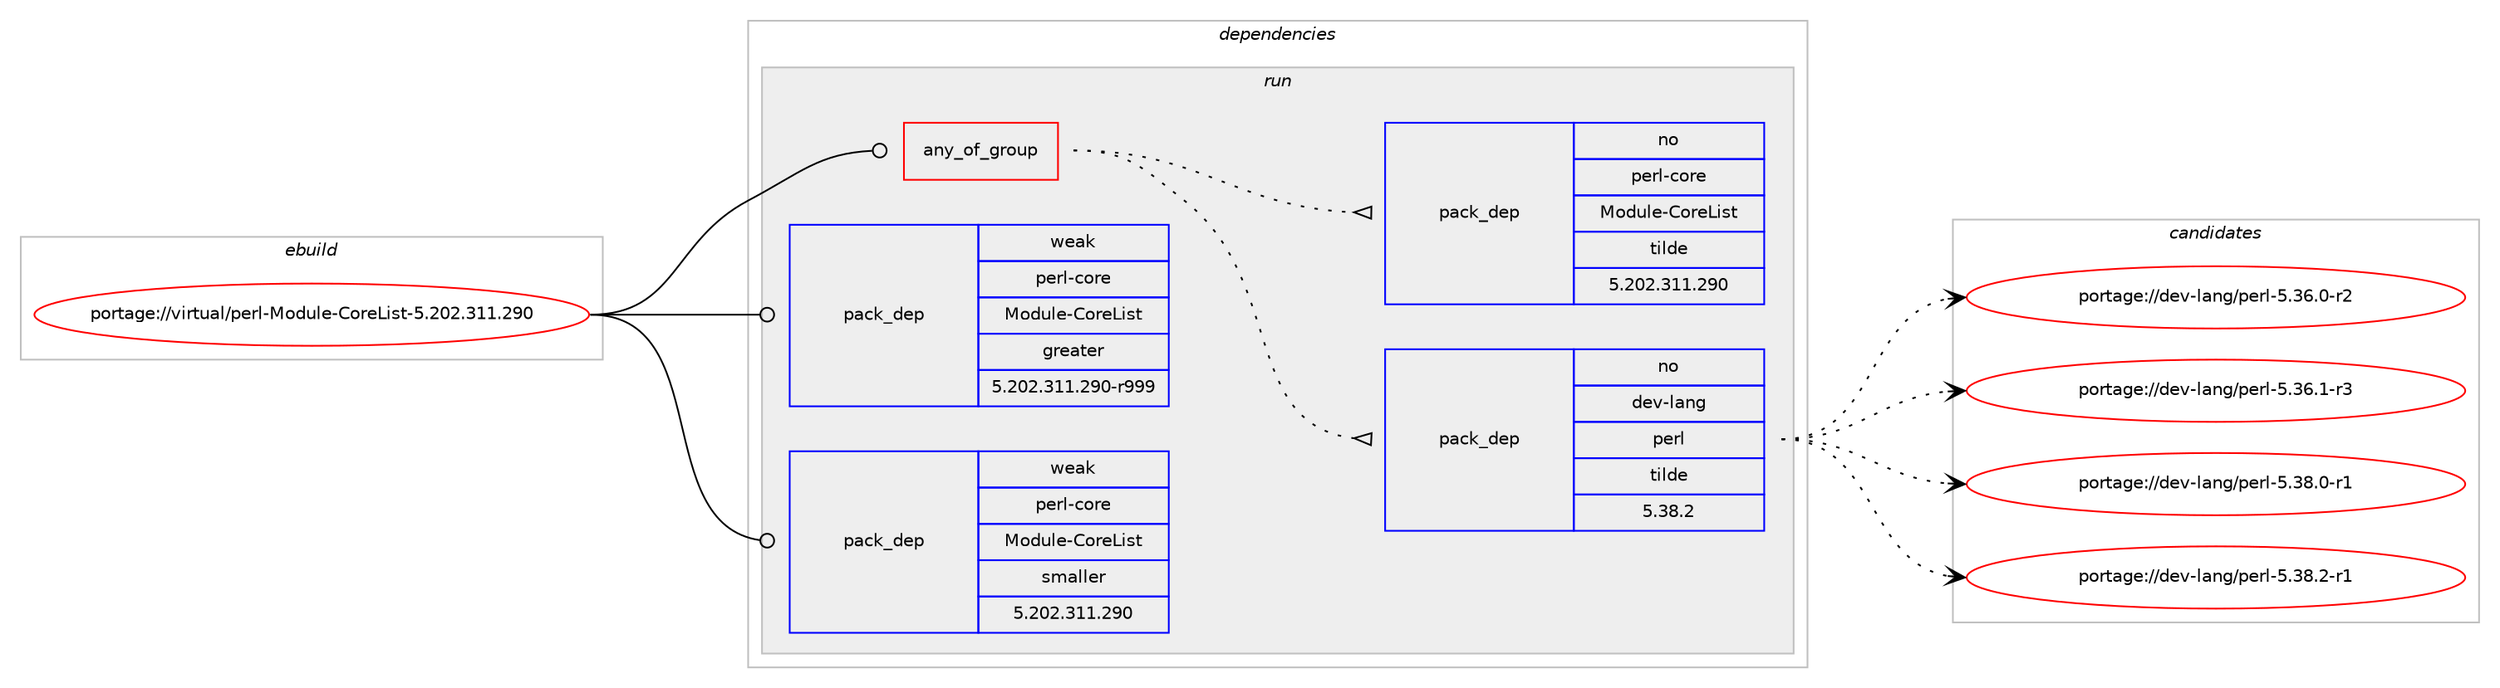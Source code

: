 digraph prolog {

# *************
# Graph options
# *************

newrank=true;
concentrate=true;
compound=true;
graph [rankdir=LR,fontname=Helvetica,fontsize=10,ranksep=1.5];#, ranksep=2.5, nodesep=0.2];
edge  [arrowhead=vee];
node  [fontname=Helvetica,fontsize=10];

# **********
# The ebuild
# **********

subgraph cluster_leftcol {
color=gray;
rank=same;
label=<<i>ebuild</i>>;
id [label="portage://virtual/perl-Module-CoreList-5.202.311.290", color=red, width=4, href="../virtual/perl-Module-CoreList-5.202.311.290.svg"];
}

# ****************
# The dependencies
# ****************

subgraph cluster_midcol {
color=gray;
label=<<i>dependencies</i>>;
subgraph cluster_compile {
fillcolor="#eeeeee";
style=filled;
label=<<i>compile</i>>;
}
subgraph cluster_compileandrun {
fillcolor="#eeeeee";
style=filled;
label=<<i>compile and run</i>>;
}
subgraph cluster_run {
fillcolor="#eeeeee";
style=filled;
label=<<i>run</i>>;
subgraph any224 {
dependency22432 [label=<<TABLE BORDER="0" CELLBORDER="1" CELLSPACING="0" CELLPADDING="4"><TR><TD CELLPADDING="10">any_of_group</TD></TR></TABLE>>, shape=none, color=red];subgraph pack7054 {
dependency22433 [label=<<TABLE BORDER="0" CELLBORDER="1" CELLSPACING="0" CELLPADDING="4" WIDTH="220"><TR><TD ROWSPAN="6" CELLPADDING="30">pack_dep</TD></TR><TR><TD WIDTH="110">no</TD></TR><TR><TD>dev-lang</TD></TR><TR><TD>perl</TD></TR><TR><TD>tilde</TD></TR><TR><TD>5.38.2</TD></TR></TABLE>>, shape=none, color=blue];
}
dependency22432:e -> dependency22433:w [weight=20,style="dotted",arrowhead="oinv"];
subgraph pack7055 {
dependency22434 [label=<<TABLE BORDER="0" CELLBORDER="1" CELLSPACING="0" CELLPADDING="4" WIDTH="220"><TR><TD ROWSPAN="6" CELLPADDING="30">pack_dep</TD></TR><TR><TD WIDTH="110">no</TD></TR><TR><TD>perl-core</TD></TR><TR><TD>Module-CoreList</TD></TR><TR><TD>tilde</TD></TR><TR><TD>5.202.311.290</TD></TR></TABLE>>, shape=none, color=blue];
}
dependency22432:e -> dependency22434:w [weight=20,style="dotted",arrowhead="oinv"];
}
id:e -> dependency22432:w [weight=20,style="solid",arrowhead="odot"];
# *** BEGIN UNKNOWN DEPENDENCY TYPE (TODO) ***
# id -> package_dependency(portage://virtual/perl-Module-CoreList-5.202.311.290,run,no,dev-lang,perl,none,[,,],any_same_slot,[])
# *** END UNKNOWN DEPENDENCY TYPE (TODO) ***

subgraph pack7056 {
dependency22435 [label=<<TABLE BORDER="0" CELLBORDER="1" CELLSPACING="0" CELLPADDING="4" WIDTH="220"><TR><TD ROWSPAN="6" CELLPADDING="30">pack_dep</TD></TR><TR><TD WIDTH="110">weak</TD></TR><TR><TD>perl-core</TD></TR><TR><TD>Module-CoreList</TD></TR><TR><TD>greater</TD></TR><TR><TD>5.202.311.290-r999</TD></TR></TABLE>>, shape=none, color=blue];
}
id:e -> dependency22435:w [weight=20,style="solid",arrowhead="odot"];
subgraph pack7057 {
dependency22436 [label=<<TABLE BORDER="0" CELLBORDER="1" CELLSPACING="0" CELLPADDING="4" WIDTH="220"><TR><TD ROWSPAN="6" CELLPADDING="30">pack_dep</TD></TR><TR><TD WIDTH="110">weak</TD></TR><TR><TD>perl-core</TD></TR><TR><TD>Module-CoreList</TD></TR><TR><TD>smaller</TD></TR><TR><TD>5.202.311.290</TD></TR></TABLE>>, shape=none, color=blue];
}
id:e -> dependency22436:w [weight=20,style="solid",arrowhead="odot"];
}
}

# **************
# The candidates
# **************

subgraph cluster_choices {
rank=same;
color=gray;
label=<<i>candidates</i>>;

subgraph choice7054 {
color=black;
nodesep=1;
choice100101118451089711010347112101114108455346515446484511450 [label="portage://dev-lang/perl-5.36.0-r2", color=red, width=4,href="../dev-lang/perl-5.36.0-r2.svg"];
choice100101118451089711010347112101114108455346515446494511451 [label="portage://dev-lang/perl-5.36.1-r3", color=red, width=4,href="../dev-lang/perl-5.36.1-r3.svg"];
choice100101118451089711010347112101114108455346515646484511449 [label="portage://dev-lang/perl-5.38.0-r1", color=red, width=4,href="../dev-lang/perl-5.38.0-r1.svg"];
choice100101118451089711010347112101114108455346515646504511449 [label="portage://dev-lang/perl-5.38.2-r1", color=red, width=4,href="../dev-lang/perl-5.38.2-r1.svg"];
dependency22433:e -> choice100101118451089711010347112101114108455346515446484511450:w [style=dotted,weight="100"];
dependency22433:e -> choice100101118451089711010347112101114108455346515446494511451:w [style=dotted,weight="100"];
dependency22433:e -> choice100101118451089711010347112101114108455346515646484511449:w [style=dotted,weight="100"];
dependency22433:e -> choice100101118451089711010347112101114108455346515646504511449:w [style=dotted,weight="100"];
}
subgraph choice7055 {
color=black;
nodesep=1;
}
subgraph choice7056 {
color=black;
nodesep=1;
}
subgraph choice7057 {
color=black;
nodesep=1;
}
}

}
